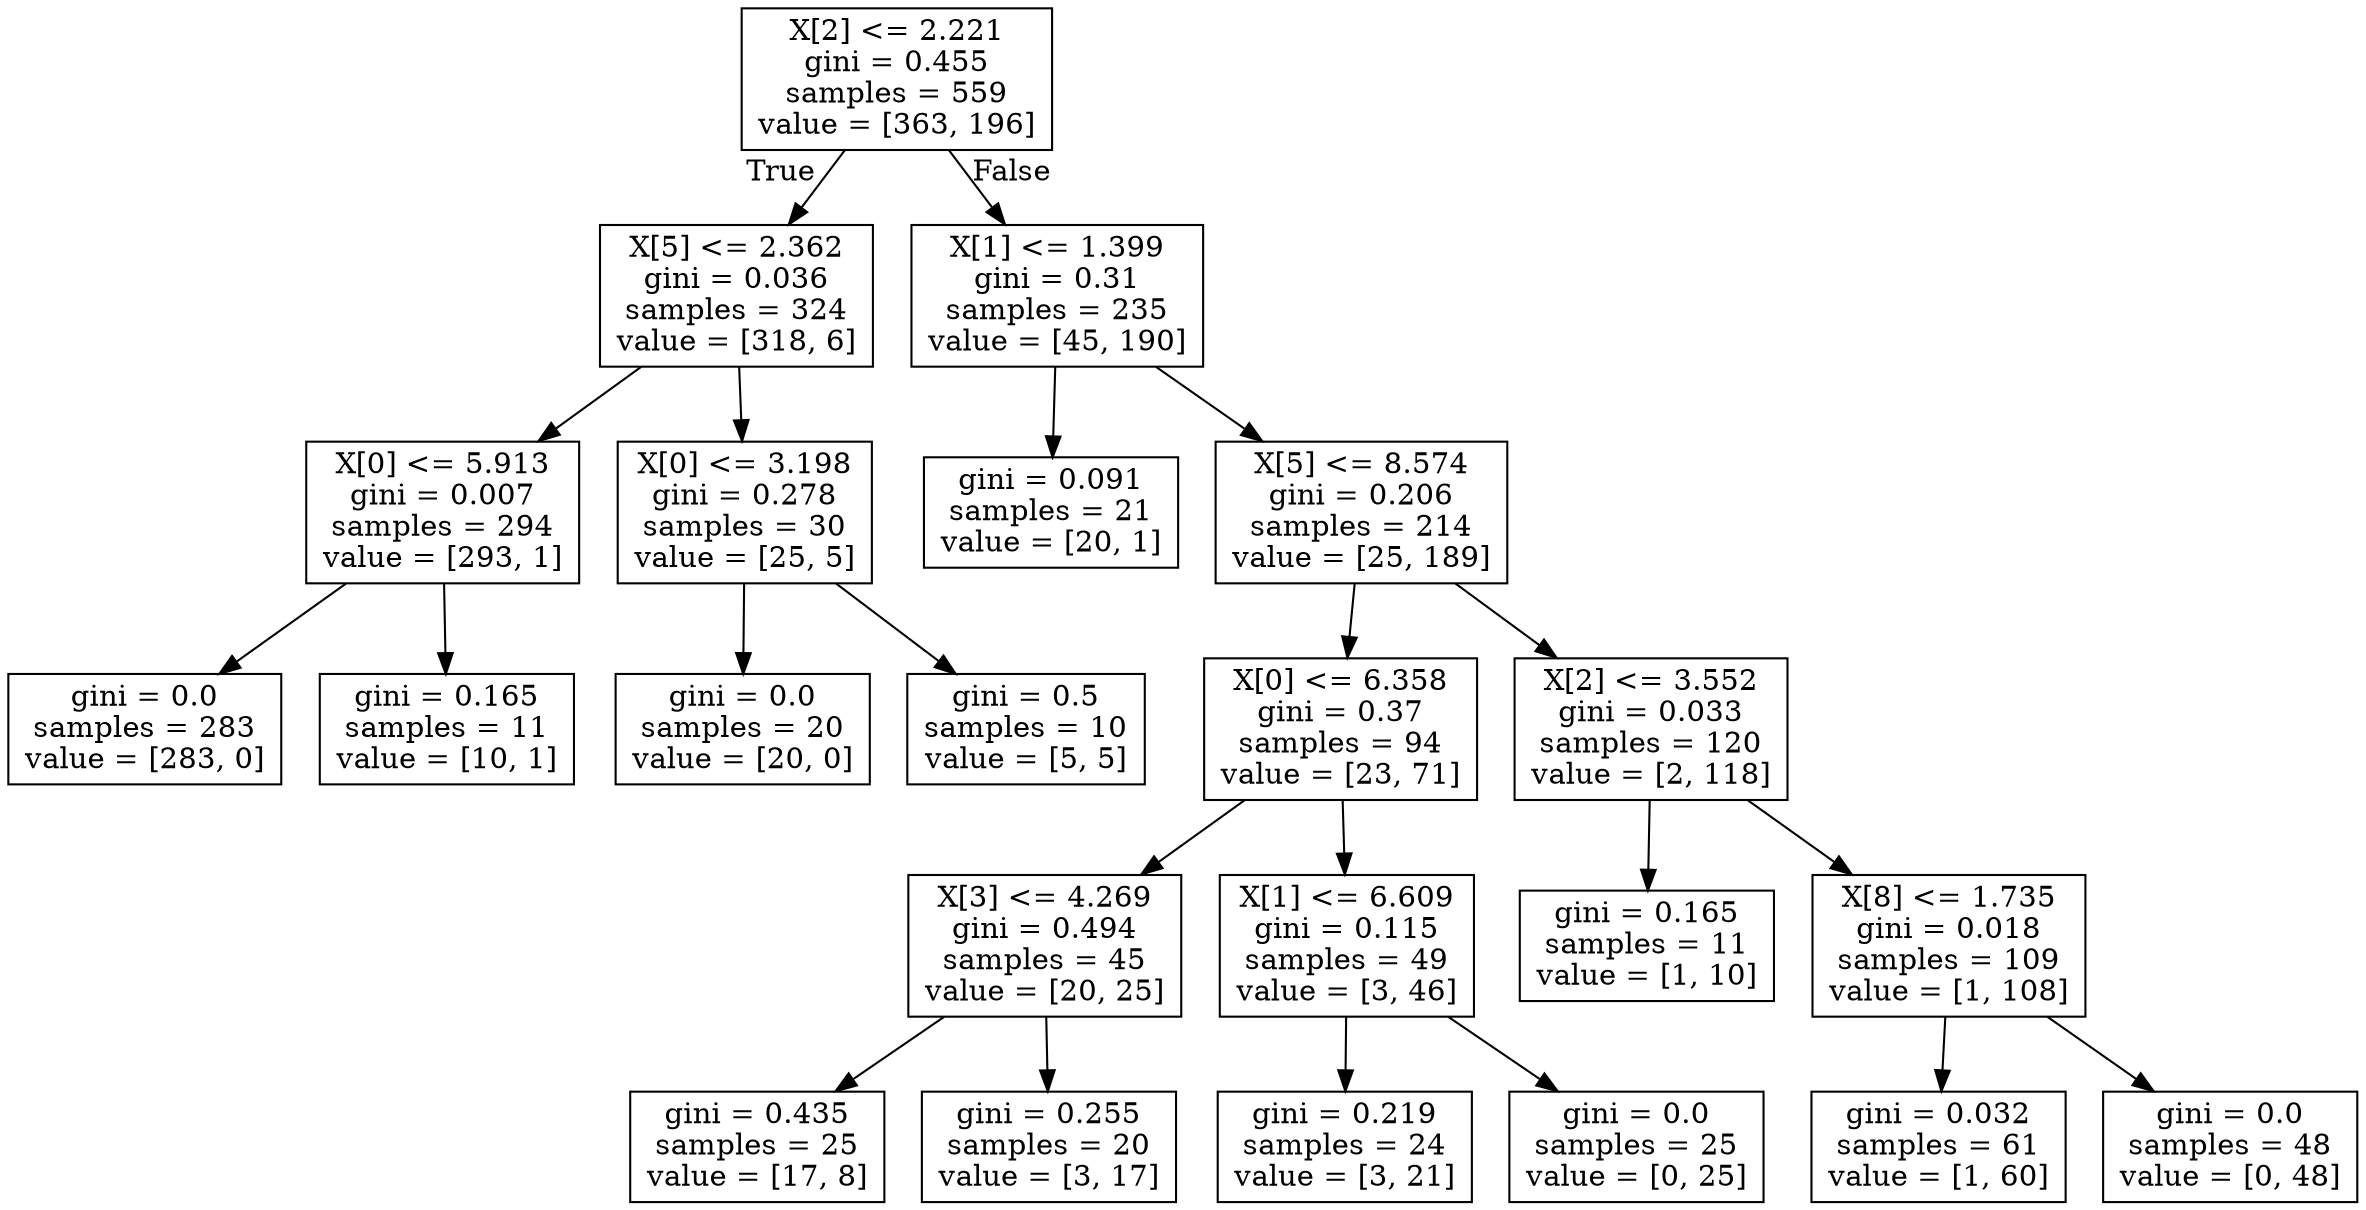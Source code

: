 digraph Tree {
node [shape=box] ;
0 [label="X[2] <= 2.221\ngini = 0.455\nsamples = 559\nvalue = [363, 196]"] ;
1 [label="X[5] <= 2.362\ngini = 0.036\nsamples = 324\nvalue = [318, 6]"] ;
0 -> 1 [labeldistance=2.5, labelangle=45, headlabel="True"] ;
2 [label="X[0] <= 5.913\ngini = 0.007\nsamples = 294\nvalue = [293, 1]"] ;
1 -> 2 ;
3 [label="gini = 0.0\nsamples = 283\nvalue = [283, 0]"] ;
2 -> 3 ;
4 [label="gini = 0.165\nsamples = 11\nvalue = [10, 1]"] ;
2 -> 4 ;
5 [label="X[0] <= 3.198\ngini = 0.278\nsamples = 30\nvalue = [25, 5]"] ;
1 -> 5 ;
6 [label="gini = 0.0\nsamples = 20\nvalue = [20, 0]"] ;
5 -> 6 ;
7 [label="gini = 0.5\nsamples = 10\nvalue = [5, 5]"] ;
5 -> 7 ;
8 [label="X[1] <= 1.399\ngini = 0.31\nsamples = 235\nvalue = [45, 190]"] ;
0 -> 8 [labeldistance=2.5, labelangle=-45, headlabel="False"] ;
9 [label="gini = 0.091\nsamples = 21\nvalue = [20, 1]"] ;
8 -> 9 ;
10 [label="X[5] <= 8.574\ngini = 0.206\nsamples = 214\nvalue = [25, 189]"] ;
8 -> 10 ;
11 [label="X[0] <= 6.358\ngini = 0.37\nsamples = 94\nvalue = [23, 71]"] ;
10 -> 11 ;
12 [label="X[3] <= 4.269\ngini = 0.494\nsamples = 45\nvalue = [20, 25]"] ;
11 -> 12 ;
13 [label="gini = 0.435\nsamples = 25\nvalue = [17, 8]"] ;
12 -> 13 ;
14 [label="gini = 0.255\nsamples = 20\nvalue = [3, 17]"] ;
12 -> 14 ;
15 [label="X[1] <= 6.609\ngini = 0.115\nsamples = 49\nvalue = [3, 46]"] ;
11 -> 15 ;
16 [label="gini = 0.219\nsamples = 24\nvalue = [3, 21]"] ;
15 -> 16 ;
17 [label="gini = 0.0\nsamples = 25\nvalue = [0, 25]"] ;
15 -> 17 ;
18 [label="X[2] <= 3.552\ngini = 0.033\nsamples = 120\nvalue = [2, 118]"] ;
10 -> 18 ;
19 [label="gini = 0.165\nsamples = 11\nvalue = [1, 10]"] ;
18 -> 19 ;
20 [label="X[8] <= 1.735\ngini = 0.018\nsamples = 109\nvalue = [1, 108]"] ;
18 -> 20 ;
21 [label="gini = 0.032\nsamples = 61\nvalue = [1, 60]"] ;
20 -> 21 ;
22 [label="gini = 0.0\nsamples = 48\nvalue = [0, 48]"] ;
20 -> 22 ;
}
